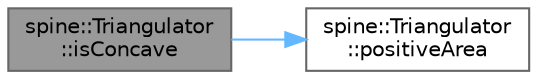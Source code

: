 digraph "spine::Triangulator::isConcave"
{
 // LATEX_PDF_SIZE
  bgcolor="transparent";
  edge [fontname=Helvetica,fontsize=10,labelfontname=Helvetica,labelfontsize=10];
  node [fontname=Helvetica,fontsize=10,shape=box,height=0.2,width=0.4];
  rankdir="LR";
  Node1 [id="Node000001",label="spine::Triangulator\l::isConcave",height=0.2,width=0.4,color="gray40", fillcolor="grey60", style="filled", fontcolor="black",tooltip=" "];
  Node1 -> Node2 [id="edge1_Node000001_Node000002",color="steelblue1",style="solid",tooltip=" "];
  Node2 [id="Node000002",label="spine::Triangulator\l::positiveArea",height=0.2,width=0.4,color="grey40", fillcolor="white", style="filled",URL="$classspine_1_1_triangulator.html#a47929acfc2526f942165b8aee1018600",tooltip=" "];
}
